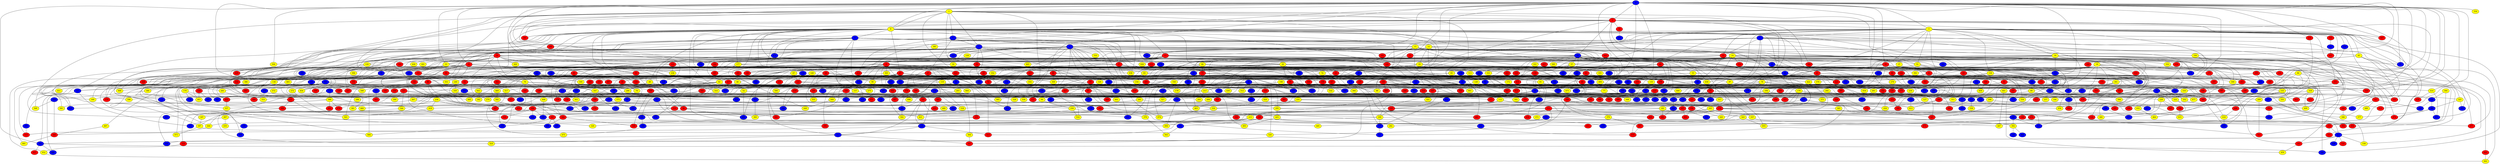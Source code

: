 graph {
0 [style = filled fillcolor = blue];
1 [style = filled fillcolor = yellow];
2 [style = filled fillcolor = red];
3 [style = filled fillcolor = yellow];
4 [style = filled fillcolor = blue];
5 [style = filled fillcolor = blue];
6 [style = filled fillcolor = blue];
7 [style = filled fillcolor = blue];
8 [style = filled fillcolor = yellow];
9 [style = filled fillcolor = red];
10 [style = filled fillcolor = red];
11 [style = filled fillcolor = blue];
12 [style = filled fillcolor = yellow];
13 [style = filled fillcolor = red];
14 [style = filled fillcolor = yellow];
15 [style = filled fillcolor = yellow];
16 [style = filled fillcolor = yellow];
17 [style = filled fillcolor = red];
18 [style = filled fillcolor = yellow];
19 [style = filled fillcolor = yellow];
20 [style = filled fillcolor = yellow];
21 [style = filled fillcolor = red];
22 [style = filled fillcolor = blue];
23 [style = filled fillcolor = red];
24 [style = filled fillcolor = red];
25 [style = filled fillcolor = red];
26 [style = filled fillcolor = blue];
27 [style = filled fillcolor = red];
28 [style = filled fillcolor = red];
29 [style = filled fillcolor = blue];
30 [style = filled fillcolor = red];
31 [style = filled fillcolor = red];
32 [style = filled fillcolor = yellow];
33 [style = filled fillcolor = yellow];
34 [style = filled fillcolor = blue];
35 [style = filled fillcolor = blue];
36 [style = filled fillcolor = red];
37 [style = filled fillcolor = yellow];
38 [style = filled fillcolor = blue];
39 [style = filled fillcolor = red];
40 [style = filled fillcolor = red];
41 [style = filled fillcolor = red];
42 [style = filled fillcolor = red];
43 [style = filled fillcolor = red];
44 [style = filled fillcolor = blue];
45 [style = filled fillcolor = yellow];
46 [style = filled fillcolor = yellow];
47 [style = filled fillcolor = red];
48 [style = filled fillcolor = yellow];
49 [style = filled fillcolor = blue];
50 [style = filled fillcolor = red];
51 [style = filled fillcolor = yellow];
52 [style = filled fillcolor = yellow];
53 [style = filled fillcolor = yellow];
54 [style = filled fillcolor = blue];
55 [style = filled fillcolor = blue];
56 [style = filled fillcolor = red];
57 [style = filled fillcolor = yellow];
58 [style = filled fillcolor = blue];
59 [style = filled fillcolor = red];
60 [style = filled fillcolor = blue];
61 [style = filled fillcolor = yellow];
62 [style = filled fillcolor = red];
63 [style = filled fillcolor = red];
64 [style = filled fillcolor = blue];
65 [style = filled fillcolor = yellow];
66 [style = filled fillcolor = yellow];
67 [style = filled fillcolor = yellow];
68 [style = filled fillcolor = red];
69 [style = filled fillcolor = red];
70 [style = filled fillcolor = yellow];
71 [style = filled fillcolor = blue];
72 [style = filled fillcolor = red];
73 [style = filled fillcolor = red];
74 [style = filled fillcolor = yellow];
75 [style = filled fillcolor = red];
76 [style = filled fillcolor = yellow];
77 [style = filled fillcolor = yellow];
78 [style = filled fillcolor = yellow];
79 [style = filled fillcolor = red];
80 [style = filled fillcolor = red];
81 [style = filled fillcolor = red];
82 [style = filled fillcolor = yellow];
83 [style = filled fillcolor = yellow];
84 [style = filled fillcolor = yellow];
85 [style = filled fillcolor = red];
86 [style = filled fillcolor = red];
87 [style = filled fillcolor = red];
88 [style = filled fillcolor = yellow];
89 [style = filled fillcolor = yellow];
90 [style = filled fillcolor = yellow];
91 [style = filled fillcolor = red];
92 [style = filled fillcolor = blue];
93 [style = filled fillcolor = blue];
94 [style = filled fillcolor = yellow];
95 [style = filled fillcolor = blue];
96 [style = filled fillcolor = red];
97 [style = filled fillcolor = yellow];
98 [style = filled fillcolor = blue];
99 [style = filled fillcolor = blue];
100 [style = filled fillcolor = blue];
101 [style = filled fillcolor = red];
102 [style = filled fillcolor = blue];
103 [style = filled fillcolor = blue];
104 [style = filled fillcolor = blue];
105 [style = filled fillcolor = blue];
106 [style = filled fillcolor = red];
107 [style = filled fillcolor = blue];
108 [style = filled fillcolor = red];
109 [style = filled fillcolor = red];
110 [style = filled fillcolor = blue];
111 [style = filled fillcolor = blue];
112 [style = filled fillcolor = yellow];
113 [style = filled fillcolor = red];
114 [style = filled fillcolor = blue];
115 [style = filled fillcolor = red];
116 [style = filled fillcolor = red];
117 [style = filled fillcolor = red];
118 [style = filled fillcolor = red];
119 [style = filled fillcolor = yellow];
120 [style = filled fillcolor = yellow];
121 [style = filled fillcolor = red];
122 [style = filled fillcolor = red];
123 [style = filled fillcolor = blue];
124 [style = filled fillcolor = blue];
125 [style = filled fillcolor = blue];
126 [style = filled fillcolor = yellow];
127 [style = filled fillcolor = yellow];
128 [style = filled fillcolor = yellow];
129 [style = filled fillcolor = yellow];
130 [style = filled fillcolor = blue];
131 [style = filled fillcolor = blue];
132 [style = filled fillcolor = red];
133 [style = filled fillcolor = blue];
134 [style = filled fillcolor = red];
135 [style = filled fillcolor = yellow];
136 [style = filled fillcolor = yellow];
137 [style = filled fillcolor = blue];
138 [style = filled fillcolor = red];
139 [style = filled fillcolor = blue];
140 [style = filled fillcolor = blue];
141 [style = filled fillcolor = blue];
142 [style = filled fillcolor = red];
143 [style = filled fillcolor = red];
144 [style = filled fillcolor = red];
145 [style = filled fillcolor = red];
146 [style = filled fillcolor = blue];
147 [style = filled fillcolor = blue];
148 [style = filled fillcolor = red];
149 [style = filled fillcolor = yellow];
150 [style = filled fillcolor = red];
151 [style = filled fillcolor = blue];
152 [style = filled fillcolor = blue];
153 [style = filled fillcolor = red];
154 [style = filled fillcolor = yellow];
155 [style = filled fillcolor = yellow];
156 [style = filled fillcolor = blue];
157 [style = filled fillcolor = yellow];
158 [style = filled fillcolor = blue];
159 [style = filled fillcolor = blue];
160 [style = filled fillcolor = yellow];
161 [style = filled fillcolor = blue];
162 [style = filled fillcolor = blue];
163 [style = filled fillcolor = red];
164 [style = filled fillcolor = blue];
165 [style = filled fillcolor = blue];
166 [style = filled fillcolor = red];
167 [style = filled fillcolor = yellow];
168 [style = filled fillcolor = red];
169 [style = filled fillcolor = red];
170 [style = filled fillcolor = yellow];
171 [style = filled fillcolor = red];
172 [style = filled fillcolor = yellow];
173 [style = filled fillcolor = blue];
174 [style = filled fillcolor = blue];
175 [style = filled fillcolor = red];
176 [style = filled fillcolor = yellow];
177 [style = filled fillcolor = yellow];
178 [style = filled fillcolor = yellow];
179 [style = filled fillcolor = blue];
180 [style = filled fillcolor = blue];
181 [style = filled fillcolor = yellow];
182 [style = filled fillcolor = red];
183 [style = filled fillcolor = red];
184 [style = filled fillcolor = yellow];
185 [style = filled fillcolor = red];
186 [style = filled fillcolor = red];
187 [style = filled fillcolor = yellow];
188 [style = filled fillcolor = blue];
189 [style = filled fillcolor = red];
190 [style = filled fillcolor = red];
191 [style = filled fillcolor = blue];
192 [style = filled fillcolor = red];
193 [style = filled fillcolor = yellow];
194 [style = filled fillcolor = yellow];
195 [style = filled fillcolor = red];
196 [style = filled fillcolor = red];
197 [style = filled fillcolor = red];
198 [style = filled fillcolor = yellow];
199 [style = filled fillcolor = red];
200 [style = filled fillcolor = yellow];
201 [style = filled fillcolor = yellow];
202 [style = filled fillcolor = yellow];
203 [style = filled fillcolor = yellow];
204 [style = filled fillcolor = blue];
205 [style = filled fillcolor = red];
206 [style = filled fillcolor = red];
207 [style = filled fillcolor = red];
208 [style = filled fillcolor = yellow];
209 [style = filled fillcolor = red];
210 [style = filled fillcolor = red];
211 [style = filled fillcolor = blue];
212 [style = filled fillcolor = blue];
213 [style = filled fillcolor = yellow];
214 [style = filled fillcolor = red];
215 [style = filled fillcolor = yellow];
216 [style = filled fillcolor = yellow];
217 [style = filled fillcolor = red];
218 [style = filled fillcolor = red];
219 [style = filled fillcolor = blue];
220 [style = filled fillcolor = blue];
221 [style = filled fillcolor = yellow];
222 [style = filled fillcolor = yellow];
223 [style = filled fillcolor = blue];
224 [style = filled fillcolor = blue];
225 [style = filled fillcolor = red];
226 [style = filled fillcolor = yellow];
227 [style = filled fillcolor = red];
228 [style = filled fillcolor = blue];
229 [style = filled fillcolor = red];
230 [style = filled fillcolor = red];
231 [style = filled fillcolor = yellow];
232 [style = filled fillcolor = red];
233 [style = filled fillcolor = blue];
234 [style = filled fillcolor = yellow];
235 [style = filled fillcolor = blue];
236 [style = filled fillcolor = yellow];
237 [style = filled fillcolor = red];
238 [style = filled fillcolor = red];
239 [style = filled fillcolor = blue];
240 [style = filled fillcolor = yellow];
241 [style = filled fillcolor = yellow];
242 [style = filled fillcolor = blue];
243 [style = filled fillcolor = red];
244 [style = filled fillcolor = red];
245 [style = filled fillcolor = blue];
246 [style = filled fillcolor = yellow];
247 [style = filled fillcolor = red];
248 [style = filled fillcolor = blue];
249 [style = filled fillcolor = blue];
250 [style = filled fillcolor = yellow];
251 [style = filled fillcolor = red];
252 [style = filled fillcolor = blue];
253 [style = filled fillcolor = red];
254 [style = filled fillcolor = blue];
255 [style = filled fillcolor = red];
256 [style = filled fillcolor = blue];
257 [style = filled fillcolor = yellow];
258 [style = filled fillcolor = red];
259 [style = filled fillcolor = red];
260 [style = filled fillcolor = red];
261 [style = filled fillcolor = yellow];
262 [style = filled fillcolor = blue];
263 [style = filled fillcolor = red];
264 [style = filled fillcolor = red];
265 [style = filled fillcolor = yellow];
266 [style = filled fillcolor = red];
267 [style = filled fillcolor = yellow];
268 [style = filled fillcolor = red];
269 [style = filled fillcolor = blue];
270 [style = filled fillcolor = blue];
271 [style = filled fillcolor = yellow];
272 [style = filled fillcolor = yellow];
273 [style = filled fillcolor = blue];
274 [style = filled fillcolor = yellow];
275 [style = filled fillcolor = yellow];
276 [style = filled fillcolor = blue];
277 [style = filled fillcolor = red];
278 [style = filled fillcolor = red];
279 [style = filled fillcolor = yellow];
280 [style = filled fillcolor = red];
281 [style = filled fillcolor = red];
282 [style = filled fillcolor = yellow];
283 [style = filled fillcolor = yellow];
284 [style = filled fillcolor = blue];
285 [style = filled fillcolor = red];
286 [style = filled fillcolor = red];
287 [style = filled fillcolor = blue];
288 [style = filled fillcolor = blue];
289 [style = filled fillcolor = yellow];
290 [style = filled fillcolor = red];
291 [style = filled fillcolor = red];
292 [style = filled fillcolor = yellow];
293 [style = filled fillcolor = yellow];
294 [style = filled fillcolor = red];
295 [style = filled fillcolor = yellow];
296 [style = filled fillcolor = yellow];
297 [style = filled fillcolor = red];
298 [style = filled fillcolor = red];
299 [style = filled fillcolor = red];
300 [style = filled fillcolor = red];
301 [style = filled fillcolor = yellow];
302 [style = filled fillcolor = yellow];
303 [style = filled fillcolor = yellow];
304 [style = filled fillcolor = yellow];
305 [style = filled fillcolor = red];
306 [style = filled fillcolor = red];
307 [style = filled fillcolor = red];
308 [style = filled fillcolor = yellow];
309 [style = filled fillcolor = yellow];
310 [style = filled fillcolor = red];
311 [style = filled fillcolor = yellow];
312 [style = filled fillcolor = blue];
313 [style = filled fillcolor = blue];
314 [style = filled fillcolor = yellow];
315 [style = filled fillcolor = red];
316 [style = filled fillcolor = red];
317 [style = filled fillcolor = yellow];
318 [style = filled fillcolor = yellow];
319 [style = filled fillcolor = blue];
320 [style = filled fillcolor = yellow];
321 [style = filled fillcolor = yellow];
322 [style = filled fillcolor = blue];
323 [style = filled fillcolor = red];
324 [style = filled fillcolor = red];
325 [style = filled fillcolor = yellow];
326 [style = filled fillcolor = yellow];
327 [style = filled fillcolor = red];
328 [style = filled fillcolor = red];
329 [style = filled fillcolor = red];
330 [style = filled fillcolor = yellow];
331 [style = filled fillcolor = red];
332 [style = filled fillcolor = yellow];
333 [style = filled fillcolor = red];
334 [style = filled fillcolor = red];
335 [style = filled fillcolor = yellow];
336 [style = filled fillcolor = blue];
337 [style = filled fillcolor = yellow];
338 [style = filled fillcolor = blue];
339 [style = filled fillcolor = blue];
340 [style = filled fillcolor = blue];
341 [style = filled fillcolor = blue];
342 [style = filled fillcolor = yellow];
343 [style = filled fillcolor = blue];
344 [style = filled fillcolor = red];
345 [style = filled fillcolor = yellow];
346 [style = filled fillcolor = yellow];
347 [style = filled fillcolor = red];
348 [style = filled fillcolor = blue];
349 [style = filled fillcolor = red];
350 [style = filled fillcolor = blue];
351 [style = filled fillcolor = red];
352 [style = filled fillcolor = yellow];
353 [style = filled fillcolor = blue];
354 [style = filled fillcolor = yellow];
355 [style = filled fillcolor = red];
356 [style = filled fillcolor = red];
357 [style = filled fillcolor = red];
358 [style = filled fillcolor = red];
359 [style = filled fillcolor = yellow];
360 [style = filled fillcolor = yellow];
361 [style = filled fillcolor = yellow];
362 [style = filled fillcolor = red];
363 [style = filled fillcolor = yellow];
364 [style = filled fillcolor = yellow];
365 [style = filled fillcolor = red];
366 [style = filled fillcolor = red];
367 [style = filled fillcolor = blue];
368 [style = filled fillcolor = red];
369 [style = filled fillcolor = yellow];
370 [style = filled fillcolor = yellow];
371 [style = filled fillcolor = red];
372 [style = filled fillcolor = red];
373 [style = filled fillcolor = yellow];
374 [style = filled fillcolor = red];
375 [style = filled fillcolor = yellow];
376 [style = filled fillcolor = red];
377 [style = filled fillcolor = red];
378 [style = filled fillcolor = blue];
379 [style = filled fillcolor = yellow];
380 [style = filled fillcolor = blue];
381 [style = filled fillcolor = red];
382 [style = filled fillcolor = blue];
383 [style = filled fillcolor = blue];
384 [style = filled fillcolor = yellow];
385 [style = filled fillcolor = yellow];
386 [style = filled fillcolor = yellow];
387 [style = filled fillcolor = yellow];
388 [style = filled fillcolor = yellow];
389 [style = filled fillcolor = red];
390 [style = filled fillcolor = blue];
391 [style = filled fillcolor = red];
392 [style = filled fillcolor = yellow];
393 [style = filled fillcolor = red];
394 [style = filled fillcolor = yellow];
395 [style = filled fillcolor = yellow];
396 [style = filled fillcolor = red];
397 [style = filled fillcolor = red];
398 [style = filled fillcolor = red];
399 [style = filled fillcolor = yellow];
400 [style = filled fillcolor = yellow];
401 [style = filled fillcolor = blue];
402 [style = filled fillcolor = red];
403 [style = filled fillcolor = red];
404 [style = filled fillcolor = yellow];
405 [style = filled fillcolor = red];
406 [style = filled fillcolor = yellow];
407 [style = filled fillcolor = red];
408 [style = filled fillcolor = yellow];
409 [style = filled fillcolor = yellow];
410 [style = filled fillcolor = red];
411 [style = filled fillcolor = yellow];
412 [style = filled fillcolor = red];
413 [style = filled fillcolor = red];
414 [style = filled fillcolor = yellow];
415 [style = filled fillcolor = red];
416 [style = filled fillcolor = red];
417 [style = filled fillcolor = blue];
418 [style = filled fillcolor = yellow];
419 [style = filled fillcolor = red];
420 [style = filled fillcolor = blue];
421 [style = filled fillcolor = red];
422 [style = filled fillcolor = yellow];
423 [style = filled fillcolor = blue];
424 [style = filled fillcolor = yellow];
425 [style = filled fillcolor = yellow];
426 [style = filled fillcolor = yellow];
427 [style = filled fillcolor = red];
428 [style = filled fillcolor = blue];
429 [style = filled fillcolor = blue];
430 [style = filled fillcolor = yellow];
431 [style = filled fillcolor = blue];
432 [style = filled fillcolor = yellow];
433 [style = filled fillcolor = blue];
434 [style = filled fillcolor = blue];
435 [style = filled fillcolor = blue];
436 [style = filled fillcolor = red];
437 [style = filled fillcolor = red];
438 [style = filled fillcolor = red];
439 [style = filled fillcolor = red];
440 [style = filled fillcolor = blue];
441 [style = filled fillcolor = yellow];
442 [style = filled fillcolor = blue];
443 [style = filled fillcolor = red];
444 [style = filled fillcolor = yellow];
445 [style = filled fillcolor = yellow];
446 [style = filled fillcolor = red];
447 [style = filled fillcolor = yellow];
448 [style = filled fillcolor = red];
449 [style = filled fillcolor = yellow];
450 [style = filled fillcolor = yellow];
451 [style = filled fillcolor = blue];
452 [style = filled fillcolor = blue];
453 [style = filled fillcolor = blue];
454 [style = filled fillcolor = yellow];
455 [style = filled fillcolor = blue];
456 [style = filled fillcolor = blue];
457 [style = filled fillcolor = red];
458 [style = filled fillcolor = yellow];
459 [style = filled fillcolor = yellow];
460 [style = filled fillcolor = yellow];
461 [style = filled fillcolor = red];
462 [style = filled fillcolor = red];
463 [style = filled fillcolor = yellow];
464 [style = filled fillcolor = yellow];
465 [style = filled fillcolor = yellow];
466 [style = filled fillcolor = red];
467 [style = filled fillcolor = yellow];
468 [style = filled fillcolor = blue];
469 [style = filled fillcolor = yellow];
470 [style = filled fillcolor = blue];
471 [style = filled fillcolor = blue];
472 [style = filled fillcolor = blue];
473 [style = filled fillcolor = blue];
474 [style = filled fillcolor = red];
475 [style = filled fillcolor = yellow];
476 [style = filled fillcolor = red];
477 [style = filled fillcolor = yellow];
478 [style = filled fillcolor = blue];
479 [style = filled fillcolor = red];
480 [style = filled fillcolor = yellow];
481 [style = filled fillcolor = red];
482 [style = filled fillcolor = blue];
483 [style = filled fillcolor = yellow];
484 [style = filled fillcolor = blue];
485 [style = filled fillcolor = red];
486 [style = filled fillcolor = blue];
487 [style = filled fillcolor = red];
488 [style = filled fillcolor = blue];
489 [style = filled fillcolor = red];
490 [style = filled fillcolor = blue];
491 [style = filled fillcolor = red];
492 [style = filled fillcolor = blue];
493 [style = filled fillcolor = yellow];
494 [style = filled fillcolor = red];
495 [style = filled fillcolor = blue];
496 [style = filled fillcolor = blue];
497 [style = filled fillcolor = yellow];
498 [style = filled fillcolor = yellow];
499 [style = filled fillcolor = blue];
500 [style = filled fillcolor = yellow];
501 [style = filled fillcolor = blue];
502 [style = filled fillcolor = yellow];
503 [style = filled fillcolor = yellow];
504 [style = filled fillcolor = yellow];
505 [style = filled fillcolor = blue];
506 [style = filled fillcolor = yellow];
507 [style = filled fillcolor = blue];
508 [style = filled fillcolor = red];
509 [style = filled fillcolor = red];
510 [style = filled fillcolor = red];
511 [style = filled fillcolor = red];
512 [style = filled fillcolor = yellow];
513 [style = filled fillcolor = yellow];
514 [style = filled fillcolor = yellow];
515 [style = filled fillcolor = blue];
516 [style = filled fillcolor = red];
517 [style = filled fillcolor = yellow];
518 [style = filled fillcolor = yellow];
519 [style = filled fillcolor = blue];
520 [style = filled fillcolor = yellow];
521 [style = filled fillcolor = blue];
522 [style = filled fillcolor = yellow];
523 [style = filled fillcolor = blue];
524 [style = filled fillcolor = red];
525 [style = filled fillcolor = blue];
526 [style = filled fillcolor = blue];
527 [style = filled fillcolor = yellow];
528 [style = filled fillcolor = yellow];
529 [style = filled fillcolor = red];
530 [style = filled fillcolor = yellow];
531 [style = filled fillcolor = yellow];
532 [style = filled fillcolor = yellow];
533 [style = filled fillcolor = red];
534 [style = filled fillcolor = yellow];
535 [style = filled fillcolor = yellow];
536 [style = filled fillcolor = blue];
537 [style = filled fillcolor = red];
538 [style = filled fillcolor = yellow];
539 [style = filled fillcolor = blue];
540 [style = filled fillcolor = blue];
541 [style = filled fillcolor = blue];
542 [style = filled fillcolor = blue];
543 [style = filled fillcolor = yellow];
544 [style = filled fillcolor = yellow];
545 [style = filled fillcolor = red];
546 [style = filled fillcolor = blue];
547 [style = filled fillcolor = red];
548 [style = filled fillcolor = red];
549 [style = filled fillcolor = blue];
550 [style = filled fillcolor = yellow];
551 [style = filled fillcolor = yellow];
552 [style = filled fillcolor = blue];
553 [style = filled fillcolor = yellow];
554 [style = filled fillcolor = red];
555 [style = filled fillcolor = yellow];
556 [style = filled fillcolor = yellow];
557 [style = filled fillcolor = yellow];
558 [style = filled fillcolor = yellow];
559 [style = filled fillcolor = blue];
560 [style = filled fillcolor = red];
561 [style = filled fillcolor = red];
562 [style = filled fillcolor = red];
563 [style = filled fillcolor = yellow];
564 [style = filled fillcolor = blue];
565 [style = filled fillcolor = yellow];
566 [style = filled fillcolor = red];
567 [style = filled fillcolor = red];
568 [style = filled fillcolor = yellow];
569 [style = filled fillcolor = blue];
570 [style = filled fillcolor = red];
571 [style = filled fillcolor = red];
572 [style = filled fillcolor = yellow];
573 [style = filled fillcolor = blue];
574 [style = filled fillcolor = red];
575 [style = filled fillcolor = blue];
576 [style = filled fillcolor = yellow];
577 [style = filled fillcolor = yellow];
578 [style = filled fillcolor = blue];
579 [style = filled fillcolor = red];
580 [style = filled fillcolor = blue];
581 [style = filled fillcolor = yellow];
582 [style = filled fillcolor = yellow];
583 [style = filled fillcolor = blue];
584 [style = filled fillcolor = yellow];
585 [style = filled fillcolor = yellow];
586 [style = filled fillcolor = yellow];
587 [style = filled fillcolor = red];
588 [style = filled fillcolor = yellow];
589 [style = filled fillcolor = blue];
590 [style = filled fillcolor = red];
591 [style = filled fillcolor = blue];
592 [style = filled fillcolor = blue];
593 [style = filled fillcolor = blue];
594 [style = filled fillcolor = blue];
595 [style = filled fillcolor = red];
596 [style = filled fillcolor = yellow];
597 [style = filled fillcolor = red];
598 [style = filled fillcolor = blue];
599 [style = filled fillcolor = red];
600 [style = filled fillcolor = blue];
601 [style = filled fillcolor = yellow];
602 [style = filled fillcolor = red];
603 [style = filled fillcolor = red];
604 [style = filled fillcolor = blue];
605 [style = filled fillcolor = yellow];
606 [style = filled fillcolor = red];
607 [style = filled fillcolor = red];
608 [style = filled fillcolor = blue];
609 [style = filled fillcolor = red];
610 [style = filled fillcolor = blue];
611 [style = filled fillcolor = blue];
612 [style = filled fillcolor = red];
613 [style = filled fillcolor = yellow];
614 [style = filled fillcolor = blue];
615 [style = filled fillcolor = yellow];
616 [style = filled fillcolor = yellow];
617 [style = filled fillcolor = blue];
618 [style = filled fillcolor = yellow];
619 [style = filled fillcolor = red];
620 [style = filled fillcolor = yellow];
621 [style = filled fillcolor = yellow];
622 [style = filled fillcolor = blue];
623 [style = filled fillcolor = red];
624 [style = filled fillcolor = blue];
625 [style = filled fillcolor = blue];
626 [style = filled fillcolor = yellow];
627 [style = filled fillcolor = blue];
628 [style = filled fillcolor = blue];
629 [style = filled fillcolor = red];
630 [style = filled fillcolor = blue];
631 [style = filled fillcolor = blue];
632 [style = filled fillcolor = yellow];
633 [style = filled fillcolor = red];
634 [style = filled fillcolor = blue];
635 [style = filled fillcolor = yellow];
636 [style = filled fillcolor = yellow];
637 [style = filled fillcolor = red];
638 [style = filled fillcolor = blue];
639 [style = filled fillcolor = red];
640 [style = filled fillcolor = yellow];
641 [style = filled fillcolor = red];
642 [style = filled fillcolor = red];
643 [style = filled fillcolor = yellow];
644 [style = filled fillcolor = blue];
645 [style = filled fillcolor = yellow];
646 [style = filled fillcolor = red];
647 [style = filled fillcolor = blue];
648 [style = filled fillcolor = yellow];
649 [style = filled fillcolor = yellow];
650 [style = filled fillcolor = blue];
651 [style = filled fillcolor = red];
652 [style = filled fillcolor = yellow];
653 [style = filled fillcolor = blue];
654 [style = filled fillcolor = red];
655 [style = filled fillcolor = yellow];
656 [style = filled fillcolor = yellow];
657 [style = filled fillcolor = red];
658 [style = filled fillcolor = yellow];
659 [style = filled fillcolor = blue];
660 [style = filled fillcolor = blue];
661 [style = filled fillcolor = yellow];
662 [style = filled fillcolor = yellow];
663 [style = filled fillcolor = red];
664 [style = filled fillcolor = yellow];
665 [style = filled fillcolor = blue];
666 [style = filled fillcolor = blue];
667 [style = filled fillcolor = red];
668 [style = filled fillcolor = yellow];
669 [style = filled fillcolor = blue];
670 [style = filled fillcolor = red];
671 [style = filled fillcolor = yellow];
672 [style = filled fillcolor = red];
673 [style = filled fillcolor = red];
674 [style = filled fillcolor = yellow];
675 [style = filled fillcolor = yellow];
676 [style = filled fillcolor = red];
677 [style = filled fillcolor = red];
678 [style = filled fillcolor = red];
679 [style = filled fillcolor = red];
680 [style = filled fillcolor = yellow];
681 [style = filled fillcolor = yellow];
682 [style = filled fillcolor = blue];
683 [style = filled fillcolor = blue];
684 [style = filled fillcolor = yellow];
685 [style = filled fillcolor = yellow];
686 [style = filled fillcolor = blue];
687 [style = filled fillcolor = red];
688 [style = filled fillcolor = red];
689 [style = filled fillcolor = blue];
690 [style = filled fillcolor = red];
691 [style = filled fillcolor = red];
692 [style = filled fillcolor = red];
693 [style = filled fillcolor = blue];
694 [style = filled fillcolor = yellow];
695 [style = filled fillcolor = red];
696 [style = filled fillcolor = red];
697 [style = filled fillcolor = blue];
0 -- 8;
0 -- 13;
0 -- 19;
0 -- 21;
0 -- 30;
0 -- 33;
0 -- 61;
0 -- 84;
0 -- 94;
0 -- 95;
0 -- 100;
0 -- 102;
0 -- 115;
0 -- 134;
0 -- 165;
0 -- 218;
0 -- 236;
0 -- 262;
0 -- 301;
0 -- 318;
0 -- 330;
0 -- 354;
0 -- 356;
0 -- 366;
0 -- 404;
0 -- 407;
0 -- 413;
0 -- 414;
0 -- 417;
0 -- 476;
0 -- 504;
0 -- 4;
0 -- 3;
0 -- 2;
0 -- 1;
1 -- 2;
1 -- 4;
1 -- 7;
1 -- 8;
1 -- 24;
1 -- 51;
1 -- 107;
1 -- 130;
1 -- 144;
1 -- 160;
1 -- 172;
1 -- 316;
1 -- 343;
1 -- 381;
1 -- 571;
1 -- 605;
1 -- 629;
2 -- 3;
2 -- 8;
2 -- 9;
2 -- 29;
2 -- 45;
2 -- 56;
2 -- 68;
2 -- 99;
2 -- 165;
2 -- 228;
2 -- 275;
2 -- 305;
2 -- 335;
2 -- 391;
2 -- 508;
2 -- 566;
2 -- 570;
2 -- 587;
2 -- 640;
3 -- 5;
3 -- 15;
3 -- 16;
3 -- 25;
3 -- 26;
3 -- 30;
3 -- 48;
3 -- 51;
3 -- 54;
3 -- 95;
3 -- 126;
3 -- 163;
3 -- 164;
3 -- 182;
3 -- 210;
3 -- 216;
3 -- 229;
3 -- 254;
3 -- 255;
3 -- 290;
3 -- 407;
3 -- 431;
3 -- 496;
3 -- 546;
3 -- 573;
3 -- 617;
4 -- 6;
4 -- 7;
4 -- 15;
4 -- 27;
4 -- 214;
4 -- 280;
4 -- 596;
5 -- 6;
5 -- 12;
5 -- 25;
5 -- 43;
5 -- 81;
5 -- 97;
5 -- 270;
5 -- 325;
5 -- 385;
5 -- 397;
5 -- 447;
5 -- 545;
5 -- 591;
6 -- 13;
6 -- 34;
6 -- 41;
6 -- 45;
6 -- 47;
6 -- 51;
6 -- 72;
6 -- 93;
6 -- 103;
6 -- 113;
6 -- 129;
6 -- 182;
6 -- 192;
6 -- 246;
6 -- 252;
6 -- 330;
6 -- 347;
6 -- 374;
6 -- 448;
6 -- 492;
6 -- 522;
6 -- 573;
6 -- 601;
6 -- 630;
6 -- 679;
7 -- 9;
7 -- 10;
7 -- 21;
7 -- 22;
7 -- 26;
7 -- 32;
7 -- 35;
7 -- 54;
7 -- 59;
7 -- 97;
7 -- 252;
7 -- 265;
7 -- 333;
7 -- 579;
7 -- 609;
7 -- 644;
7 -- 668;
8 -- 11;
8 -- 13;
8 -- 17;
8 -- 25;
8 -- 31;
8 -- 43;
8 -- 46;
8 -- 47;
8 -- 49;
8 -- 57;
8 -- 67;
8 -- 101;
8 -- 109;
8 -- 114;
8 -- 118;
8 -- 120;
8 -- 125;
8 -- 131;
8 -- 133;
8 -- 147;
8 -- 176;
8 -- 177;
8 -- 179;
8 -- 218;
8 -- 235;
8 -- 283;
8 -- 287;
8 -- 342;
8 -- 381;
8 -- 396;
8 -- 418;
8 -- 526;
8 -- 567;
8 -- 636;
8 -- 674;
9 -- 44;
9 -- 50;
9 -- 52;
9 -- 76;
9 -- 79;
9 -- 100;
9 -- 114;
9 -- 90;
9 -- 143;
9 -- 149;
9 -- 152;
9 -- 156;
9 -- 213;
9 -- 241;
9 -- 303;
9 -- 312;
9 -- 415;
9 -- 455;
9 -- 462;
9 -- 623;
9 -- 625;
10 -- 17;
10 -- 20;
10 -- 28;
10 -- 31;
10 -- 33;
10 -- 62;
10 -- 103;
10 -- 112;
10 -- 118;
10 -- 120;
10 -- 180;
10 -- 183;
10 -- 201;
10 -- 227;
10 -- 259;
10 -- 400;
10 -- 420;
10 -- 426;
10 -- 504;
10 -- 576;
10 -- 581;
10 -- 633;
11 -- 12;
11 -- 16;
11 -- 17;
11 -- 23;
11 -- 42;
11 -- 76;
11 -- 90;
11 -- 157;
11 -- 177;
11 -- 194;
11 -- 212;
11 -- 272;
11 -- 344;
11 -- 399;
11 -- 471;
11 -- 486;
11 -- 542;
12 -- 14;
12 -- 19;
12 -- 73;
12 -- 101;
12 -- 160;
12 -- 321;
12 -- 366;
12 -- 443;
13 -- 19;
13 -- 20;
13 -- 27;
13 -- 53;
13 -- 92;
13 -- 109;
13 -- 115;
13 -- 124;
13 -- 225;
13 -- 274;
13 -- 308;
13 -- 372;
13 -- 393;
13 -- 539;
13 -- 551;
13 -- 552;
13 -- 566;
13 -- 605;
13 -- 626;
13 -- 643;
14 -- 24;
14 -- 30;
14 -- 35;
14 -- 37;
14 -- 40;
14 -- 42;
14 -- 65;
14 -- 68;
14 -- 74;
14 -- 113;
14 -- 153;
14 -- 167;
14 -- 184;
14 -- 243;
14 -- 324;
14 -- 433;
14 -- 452;
14 -- 474;
14 -- 475;
14 -- 515;
14 -- 564;
14 -- 579;
14 -- 619;
14 -- 677;
15 -- 29;
15 -- 55;
15 -- 60;
15 -- 66;
15 -- 98;
15 -- 196;
15 -- 237;
15 -- 481;
15 -- 484;
15 -- 501;
15 -- 525;
15 -- 569;
16 -- 20;
16 -- 21;
16 -- 43;
16 -- 85;
16 -- 91;
16 -- 95;
16 -- 123;
16 -- 155;
16 -- 194;
16 -- 263;
16 -- 305;
16 -- 360;
16 -- 440;
16 -- 451;
16 -- 470;
16 -- 473;
16 -- 566;
17 -- 24;
17 -- 28;
17 -- 61;
17 -- 145;
17 -- 154;
17 -- 200;
17 -- 205;
17 -- 207;
17 -- 348;
17 -- 352;
17 -- 480;
17 -- 531;
17 -- 656;
17 -- 659;
17 -- 670;
18 -- 22;
18 -- 38;
18 -- 67;
18 -- 69;
18 -- 71;
18 -- 83;
18 -- 116;
18 -- 174;
18 -- 197;
18 -- 297;
18 -- 349;
18 -- 392;
18 -- 526;
18 -- 619;
19 -- 23;
19 -- 55;
19 -- 168;
19 -- 193;
19 -- 241;
19 -- 288;
19 -- 344;
19 -- 373;
19 -- 390;
19 -- 430;
19 -- 461;
19 -- 677;
20 -- 31;
20 -- 36;
20 -- 63;
20 -- 85;
20 -- 88;
20 -- 89;
20 -- 106;
20 -- 123;
20 -- 155;
20 -- 162;
20 -- 264;
20 -- 452;
20 -- 461;
20 -- 541;
21 -- 64;
21 -- 69;
21 -- 80;
21 -- 101;
21 -- 105;
21 -- 107;
21 -- 144;
21 -- 291;
21 -- 326;
21 -- 394;
21 -- 395;
21 -- 420;
21 -- 454;
21 -- 524;
21 -- 553;
21 -- 568;
21 -- 625;
21 -- 648;
22 -- 77;
22 -- 142;
22 -- 307;
22 -- 395;
22 -- 405;
22 -- 412;
22 -- 640;
22 -- 641;
23 -- 39;
23 -- 60;
23 -- 135;
23 -- 267;
24 -- 46;
24 -- 435;
25 -- 35;
25 -- 57;
25 -- 60;
25 -- 70;
25 -- 83;
25 -- 230;
25 -- 308;
25 -- 402;
26 -- 198;
26 -- 261;
26 -- 360;
27 -- 39;
27 -- 44;
27 -- 97;
27 -- 105;
27 -- 128;
27 -- 243;
27 -- 444;
27 -- 465;
27 -- 530;
27 -- 565;
27 -- 687;
28 -- 68;
28 -- 119;
28 -- 139;
28 -- 157;
28 -- 240;
28 -- 562;
28 -- 582;
29 -- 33;
29 -- 57;
29 -- 108;
29 -- 116;
29 -- 128;
29 -- 161;
29 -- 179;
29 -- 188;
29 -- 209;
29 -- 221;
29 -- 257;
29 -- 281;
29 -- 291;
29 -- 292;
29 -- 332;
29 -- 421;
29 -- 432;
29 -- 437;
29 -- 585;
29 -- 592;
29 -- 602;
29 -- 616;
29 -- 658;
29 -- 674;
30 -- 38;
30 -- 55;
30 -- 69;
30 -- 77;
30 -- 122;
30 -- 123;
30 -- 125;
30 -- 126;
30 -- 139;
30 -- 242;
30 -- 324;
30 -- 376;
30 -- 382;
30 -- 383;
30 -- 387;
30 -- 442;
30 -- 542;
30 -- 547;
30 -- 616;
30 -- 636;
30 -- 658;
31 -- 48;
31 -- 96;
31 -- 108;
31 -- 110;
31 -- 118;
31 -- 136;
31 -- 145;
31 -- 205;
31 -- 507;
31 -- 551;
32 -- 74;
32 -- 104;
32 -- 196;
32 -- 263;
32 -- 419;
32 -- 557;
32 -- 683;
33 -- 46;
33 -- 48;
33 -- 50;
33 -- 58;
33 -- 83;
33 -- 136;
33 -- 189;
33 -- 314;
33 -- 357;
33 -- 460;
33 -- 684;
34 -- 38;
34 -- 71;
34 -- 131;
34 -- 150;
34 -- 208;
34 -- 212;
34 -- 213;
34 -- 238;
34 -- 239;
34 -- 371;
34 -- 396;
34 -- 472;
34 -- 475;
34 -- 487;
34 -- 491;
34 -- 512;
34 -- 520;
35 -- 41;
35 -- 159;
35 -- 253;
35 -- 323;
35 -- 538;
36 -- 88;
36 -- 271;
36 -- 350;
36 -- 368;
36 -- 384;
36 -- 549;
36 -- 610;
37 -- 42;
38 -- 231;
38 -- 371;
39 -- 70;
39 -- 96;
39 -- 517;
39 -- 643;
40 -- 92;
40 -- 98;
40 -- 124;
40 -- 245;
40 -- 365;
40 -- 392;
40 -- 531;
40 -- 559;
41 -- 78;
41 -- 103;
41 -- 111;
41 -- 90;
41 -- 137;
41 -- 158;
41 -- 174;
41 -- 255;
41 -- 323;
41 -- 534;
42 -- 64;
42 -- 121;
42 -- 135;
42 -- 244;
42 -- 263;
42 -- 279;
42 -- 672;
43 -- 142;
43 -- 171;
43 -- 261;
43 -- 311;
43 -- 351;
43 -- 440;
43 -- 488;
44 -- 212;
44 -- 286;
44 -- 550;
44 -- 653;
45 -- 251;
45 -- 268;
45 -- 446;
45 -- 501;
45 -- 662;
46 -- 52;
46 -- 142;
46 -- 186;
46 -- 664;
47 -- 72;
47 -- 154;
47 -- 162;
47 -- 229;
47 -- 258;
47 -- 309;
47 -- 502;
47 -- 540;
47 -- 614;
47 -- 692;
48 -- 246;
48 -- 250;
48 -- 261;
48 -- 466;
48 -- 578;
49 -- 112;
49 -- 199;
49 -- 632;
50 -- 76;
50 -- 102;
50 -- 166;
50 -- 346;
50 -- 454;
51 -- 89;
51 -- 159;
51 -- 214;
51 -- 244;
51 -- 245;
52 -- 353;
52 -- 490;
52 -- 543;
53 -- 91;
53 -- 242;
53 -- 334;
53 -- 456;
53 -- 610;
54 -- 99;
54 -- 202;
54 -- 211;
54 -- 224;
54 -- 277;
54 -- 530;
54 -- 604;
55 -- 61;
55 -- 62;
55 -- 64;
55 -- 85;
55 -- 94;
55 -- 127;
55 -- 173;
55 -- 326;
55 -- 403;
55 -- 404;
55 -- 448;
55 -- 523;
55 -- 567;
55 -- 622;
56 -- 689;
57 -- 65;
57 -- 88;
57 -- 117;
57 -- 122;
57 -- 138;
57 -- 210;
58 -- 186;
58 -- 192;
58 -- 654;
59 -- 67;
59 -- 74;
59 -- 82;
59 -- 117;
59 -- 140;
59 -- 170;
59 -- 301;
59 -- 632;
59 -- 655;
60 -- 89;
60 -- 134;
60 -- 213;
60 -- 215;
60 -- 343;
60 -- 349;
60 -- 356;
60 -- 427;
60 -- 521;
61 -- 71;
61 -- 98;
61 -- 225;
61 -- 314;
61 -- 365;
62 -- 274;
62 -- 599;
63 -- 78;
63 -- 87;
63 -- 108;
63 -- 284;
63 -- 286;
63 -- 417;
63 -- 682;
64 -- 435;
64 -- 477;
65 -- 178;
65 -- 658;
65 -- 669;
66 -- 75;
66 -- 86;
66 -- 100;
66 -- 139;
66 -- 171;
66 -- 191;
66 -- 518;
66 -- 612;
66 -- 627;
66 -- 643;
66 -- 661;
67 -- 121;
67 -- 329;
67 -- 490;
68 -- 79;
68 -- 401;
69 -- 132;
69 -- 152;
69 -- 570;
70 -- 99;
71 -- 93;
71 -- 94;
71 -- 202;
71 -- 222;
71 -- 226;
71 -- 362;
71 -- 368;
73 -- 113;
73 -- 379;
73 -- 441;
74 -- 92;
74 -- 105;
74 -- 161;
75 -- 82;
75 -- 132;
75 -- 135;
75 -- 191;
75 -- 295;
75 -- 326;
75 -- 329;
75 -- 455;
75 -- 488;
75 -- 495;
75 -- 556;
76 -- 106;
76 -- 130;
76 -- 185;
76 -- 225;
76 -- 314;
76 -- 469;
76 -- 503;
76 -- 604;
77 -- 331;
77 -- 370;
78 -- 130;
78 -- 175;
78 -- 224;
78 -- 249;
78 -- 277;
78 -- 525;
78 -- 616;
78 -- 696;
79 -- 127;
79 -- 164;
79 -- 237;
79 -- 269;
79 -- 395;
79 -- 537;
79 -- 592;
80 -- 110;
80 -- 282;
80 -- 350;
80 -- 423;
80 -- 621;
81 -- 145;
81 -- 147;
81 -- 173;
81 -- 312;
81 -- 638;
81 -- 644;
82 -- 87;
82 -- 147;
82 -- 167;
82 -- 204;
82 -- 317;
82 -- 336;
82 -- 337;
82 -- 509;
82 -- 535;
82 -- 588;
83 -- 256;
83 -- 478;
84 -- 141;
84 -- 298;
84 -- 327;
84 -- 535;
85 -- 173;
85 -- 176;
85 -- 427;
86 -- 91;
86 -- 93;
86 -- 227;
86 -- 309;
86 -- 310;
86 -- 403;
87 -- 169;
87 -- 215;
87 -- 541;
88 -- 620;
88 -- 690;
89 -- 137;
89 -- 188;
91 -- 134;
91 -- 144;
91 -- 233;
91 -- 298;
91 -- 628;
92 -- 414;
92 -- 554;
92 -- 692;
93 -- 514;
94 -- 96;
94 -- 250;
94 -- 521;
96 -- 187;
96 -- 379;
96 -- 490;
97 -- 211;
97 -- 470;
98 -- 112;
98 -- 133;
98 -- 164;
98 -- 169;
98 -- 219;
98 -- 224;
98 -- 249;
98 -- 257;
98 -- 367;
98 -- 553;
98 -- 693;
99 -- 132;
99 -- 187;
99 -- 247;
99 -- 276;
100 -- 133;
100 -- 554;
100 -- 669;
100 -- 695;
101 -- 217;
101 -- 239;
101 -- 594;
101 -- 652;
102 -- 204;
102 -- 450;
102 -- 618;
103 -- 151;
103 -- 180;
103 -- 231;
104 -- 553;
104 -- 685;
105 -- 572;
107 -- 240;
107 -- 386;
107 -- 551;
108 -- 202;
108 -- 266;
108 -- 316;
108 -- 419;
108 -- 482;
108 -- 527;
108 -- 546;
108 -- 573;
108 -- 651;
108 -- 695;
109 -- 253;
109 -- 430;
110 -- 274;
110 -- 289;
110 -- 361;
110 -- 388;
110 -- 561;
110 -- 579;
111 -- 273;
112 -- 143;
112 -- 148;
112 -- 223;
112 -- 348;
112 -- 402;
112 -- 444;
112 -- 523;
114 -- 121;
114 -- 156;
114 -- 167;
114 -- 197;
114 -- 219;
114 -- 232;
114 -- 264;
114 -- 408;
114 -- 508;
114 -- 586;
90 -- 275;
90 -- 287;
113 -- 513;
113 -- 623;
113 -- 664;
115 -- 236;
115 -- 377;
115 -- 623;
116 -- 209;
116 -- 287;
116 -- 350;
117 -- 146;
117 -- 515;
117 -- 632;
118 -- 158;
118 -- 227;
119 -- 203;
119 -- 247;
119 -- 421;
119 -- 439;
120 -- 156;
120 -- 338;
120 -- 485;
120 -- 629;
120 -- 665;
121 -- 197;
121 -- 260;
121 -- 299;
121 -- 506;
122 -- 159;
122 -- 259;
122 -- 308;
122 -- 389;
122 -- 409;
122 -- 488;
122 -- 648;
122 -- 683;
123 -- 124;
123 -- 223;
123 -- 289;
123 -- 422;
123 -- 576;
123 -- 590;
125 -- 279;
125 -- 673;
126 -- 137;
126 -- 284;
126 -- 391;
128 -- 285;
128 -- 441;
128 -- 449;
128 -- 502;
129 -- 649;
130 -- 673;
132 -- 148;
132 -- 190;
132 -- 215;
132 -- 302;
132 -- 489;
133 -- 187;
134 -- 184;
134 -- 189;
134 -- 222;
134 -- 226;
134 -- 312;
134 -- 317;
134 -- 335;
134 -- 421;
134 -- 445;
134 -- 595;
134 -- 601;
135 -- 292;
135 -- 593;
136 -- 320;
136 -- 485;
137 -- 207;
137 -- 453;
138 -- 146;
138 -- 172;
138 -- 248;
138 -- 267;
138 -- 462;
139 -- 310;
140 -- 141;
140 -- 165;
140 -- 228;
140 -- 405;
141 -- 161;
141 -- 186;
141 -- 300;
141 -- 355;
141 -- 661;
142 -- 244;
143 -- 200;
143 -- 358;
143 -- 618;
144 -- 160;
144 -- 231;
144 -- 277;
144 -- 372;
144 -- 399;
144 -- 449;
144 -- 455;
144 -- 651;
145 -- 158;
145 -- 272;
145 -- 454;
146 -- 194;
147 -- 611;
147 -- 666;
148 -- 210;
148 -- 655;
148 -- 667;
148 -- 677;
149 -- 199;
149 -- 313;
149 -- 383;
149 -- 479;
149 -- 500;
150 -- 550;
150 -- 620;
151 -- 190;
152 -- 575;
152 -- 590;
154 -- 178;
155 -- 226;
155 -- 428;
155 -- 538;
155 -- 606;
156 -- 175;
156 -- 286;
156 -- 307;
156 -- 425;
156 -- 515;
156 -- 528;
157 -- 339;
157 -- 634;
157 -- 686;
158 -- 406;
158 -- 498;
161 -- 241;
161 -- 534;
162 -- 256;
162 -- 322;
163 -- 341;
164 -- 295;
164 -- 458;
165 -- 168;
165 -- 220;
165 -- 262;
165 -- 296;
165 -- 346;
165 -- 359;
165 -- 374;
165 -- 438;
165 -- 467;
165 -- 588;
165 -- 599;
165 -- 647;
166 -- 376;
166 -- 557;
167 -- 174;
167 -- 195;
167 -- 204;
167 -- 276;
167 -- 342;
167 -- 377;
167 -- 417;
167 -- 676;
169 -- 181;
169 -- 334;
169 -- 520;
170 -- 293;
170 -- 378;
170 -- 483;
171 -- 473;
172 -- 639;
173 -- 195;
173 -- 611;
175 -- 271;
175 -- 663;
176 -- 181;
176 -- 305;
176 -- 315;
176 -- 325;
176 -- 511;
177 -- 275;
177 -- 509;
177 -- 517;
177 -- 597;
177 -- 636;
180 -- 375;
181 -- 248;
181 -- 439;
181 -- 481;
183 -- 420;
185 -- 238;
186 -- 296;
187 -- 387;
188 -- 642;
189 -- 418;
189 -- 574;
190 -- 320;
190 -- 428;
190 -- 505;
191 -- 427;
191 -- 610;
191 -- 679;
194 -- 208;
194 -- 235;
194 -- 294;
194 -- 549;
194 -- 648;
194 -- 690;
195 -- 200;
195 -- 220;
195 -- 313;
195 -- 382;
197 -- 459;
198 -- 293;
198 -- 359;
198 -- 406;
198 -- 532;
199 -- 216;
199 -- 256;
200 -- 362;
200 -- 396;
200 -- 507;
202 -- 270;
203 -- 281;
203 -- 364;
203 -- 600;
204 -- 302;
204 -- 306;
204 -- 348;
204 -- 631;
205 -- 233;
205 -- 260;
205 -- 295;
206 -- 450;
207 -- 559;
207 -- 580;
207 -- 691;
208 -- 409;
210 -- 223;
210 -- 251;
210 -- 561;
211 -- 250;
211 -- 613;
211 -- 617;
212 -- 622;
213 -- 233;
213 -- 267;
213 -- 293;
213 -- 493;
214 -- 630;
215 -- 220;
215 -- 444;
215 -- 612;
215 -- 694;
217 -- 310;
217 -- 340;
217 -- 462;
218 -- 656;
219 -- 265;
220 -- 313;
220 -- 419;
220 -- 560;
222 -- 351;
222 -- 697;
223 -- 243;
223 -- 262;
223 -- 436;
223 -- 516;
223 -- 538;
223 -- 608;
225 -- 235;
225 -- 331;
225 -- 554;
226 -- 524;
226 -- 590;
226 -- 607;
230 -- 278;
231 -- 480;
231 -- 489;
231 -- 545;
231 -- 550;
233 -- 432;
234 -- 247;
234 -- 361;
234 -- 369;
234 -- 418;
235 -- 577;
236 -- 575;
237 -- 300;
237 -- 503;
238 -- 322;
238 -- 460;
239 -- 456;
239 -- 527;
240 -- 242;
240 -- 283;
240 -- 299;
240 -- 359;
240 -- 599;
240 -- 671;
241 -- 345;
241 -- 415;
242 -- 584;
242 -- 615;
242 -- 645;
243 -- 459;
244 -- 458;
244 -- 613;
244 -- 646;
245 -- 309;
245 -- 410;
246 -- 365;
246 -- 382;
246 -- 408;
246 -- 423;
248 -- 282;
248 -- 302;
248 -- 494;
248 -- 523;
249 -- 440;
250 -- 344;
250 -- 461;
250 -- 514;
252 -- 366;
254 -- 696;
255 -- 494;
255 -- 543;
256 -- 609;
256 -- 634;
258 -- 306;
258 -- 591;
258 -- 684;
259 -- 430;
259 -- 547;
260 -- 376;
261 -- 682;
262 -- 457;
262 -- 546;
262 -- 666;
263 -- 289;
263 -- 327;
263 -- 333;
263 -- 535;
264 -- 631;
265 -- 337;
265 -- 347;
265 -- 360;
265 -- 478;
267 -- 300;
267 -- 533;
272 -- 529;
278 -- 297;
278 -- 584;
280 -- 388;
281 -- 390;
281 -- 433;
283 -- 466;
284 -- 534;
285 -- 311;
286 -- 393;
286 -- 555;
287 -- 630;
289 -- 561;
290 -- 383;
290 -- 398;
290 -- 483;
291 -- 433;
291 -- 624;
292 -- 319;
292 -- 328;
292 -- 388;
292 -- 510;
292 -- 519;
292 -- 571;
292 -- 688;
294 -- 510;
295 -- 369;
295 -- 373;
295 -- 425;
299 -- 518;
300 -- 436;
301 -- 416;
301 -- 470;
301 -- 473;
302 -- 468;
302 -- 536;
303 -- 363;
303 -- 458;
303 -- 627;
304 -- 339;
304 -- 362;
306 -- 387;
306 -- 529;
306 -- 598;
306 -- 604;
306 -- 650;
307 -- 476;
307 -- 528;
308 -- 564;
310 -- 477;
312 -- 369;
313 -- 397;
313 -- 424;
313 -- 686;
314 -- 363;
314 -- 688;
316 -- 321;
316 -- 401;
316 -- 403;
316 -- 533;
318 -- 409;
318 -- 477;
318 -- 663;
319 -- 413;
319 -- 558;
319 -- 595;
324 -- 371;
325 -- 380;
325 -- 431;
327 -- 499;
327 -- 586;
327 -- 680;
329 -- 402;
329 -- 463;
329 -- 496;
330 -- 446;
330 -- 526;
331 -- 334;
332 -- 464;
334 -- 645;
334 -- 691;
337 -- 447;
338 -- 422;
339 -- 380;
339 -- 499;
340 -- 405;
341 -- 657;
343 -- 439;
343 -- 596;
344 -- 486;
344 -- 548;
345 -- 416;
346 -- 434;
347 -- 486;
347 -- 549;
347 -- 589;
348 -- 497;
348 -- 692;
351 -- 442;
357 -- 399;
357 -- 442;
357 -- 505;
357 -- 544;
359 -- 367;
363 -- 540;
363 -- 544;
364 -- 397;
365 -- 511;
365 -- 518;
367 -- 415;
367 -- 694;
368 -- 628;
370 -- 667;
372 -- 389;
374 -- 487;
379 -- 563;
380 -- 451;
380 -- 474;
380 -- 577;
382 -- 502;
385 -- 471;
386 -- 411;
387 -- 520;
387 -- 671;
388 -- 446;
388 -- 491;
388 -- 581;
388 -- 625;
388 -- 676;
390 -- 697;
391 -- 479;
391 -- 638;
393 -- 429;
393 -- 603;
400 -- 492;
401 -- 507;
403 -- 557;
404 -- 587;
404 -- 609;
408 -- 598;
414 -- 451;
414 -- 678;
415 -- 424;
415 -- 484;
418 -- 503;
421 -- 463;
425 -- 493;
425 -- 660;
427 -- 565;
432 -- 464;
434 -- 560;
434 -- 568;
436 -- 652;
438 -- 483;
438 -- 600;
439 -- 445;
439 -- 539;
440 -- 481;
441 -- 447;
444 -- 633;
446 -- 586;
448 -- 681;
449 -- 649;
456 -- 694;
465 -- 668;
467 -- 560;
469 -- 582;
470 -- 659;
471 -- 552;
472 -- 583;
473 -- 637;
478 -- 548;
478 -- 672;
479 -- 540;
484 -- 580;
492 -- 500;
492 -- 687;
495 -- 633;
497 -- 611;
497 -- 635;
505 -- 563;
507 -- 521;
509 -- 548;
510 -- 547;
511 -- 524;
511 -- 621;
511 -- 639;
511 -- 660;
517 -- 675;
519 -- 613;
519 -- 656;
533 -- 598;
533 -- 622;
535 -- 646;
539 -- 594;
543 -- 655;
543 -- 670;
544 -- 665;
549 -- 684;
550 -- 674;
552 -- 650;
560 -- 681;
564 -- 615;
578 -- 601;
578 -- 647;
580 -- 675;
590 -- 615;
602 -- 662;
606 -- 618;
618 -- 628;
643 -- 685;
652 -- 662;
667 -- 670;
}
